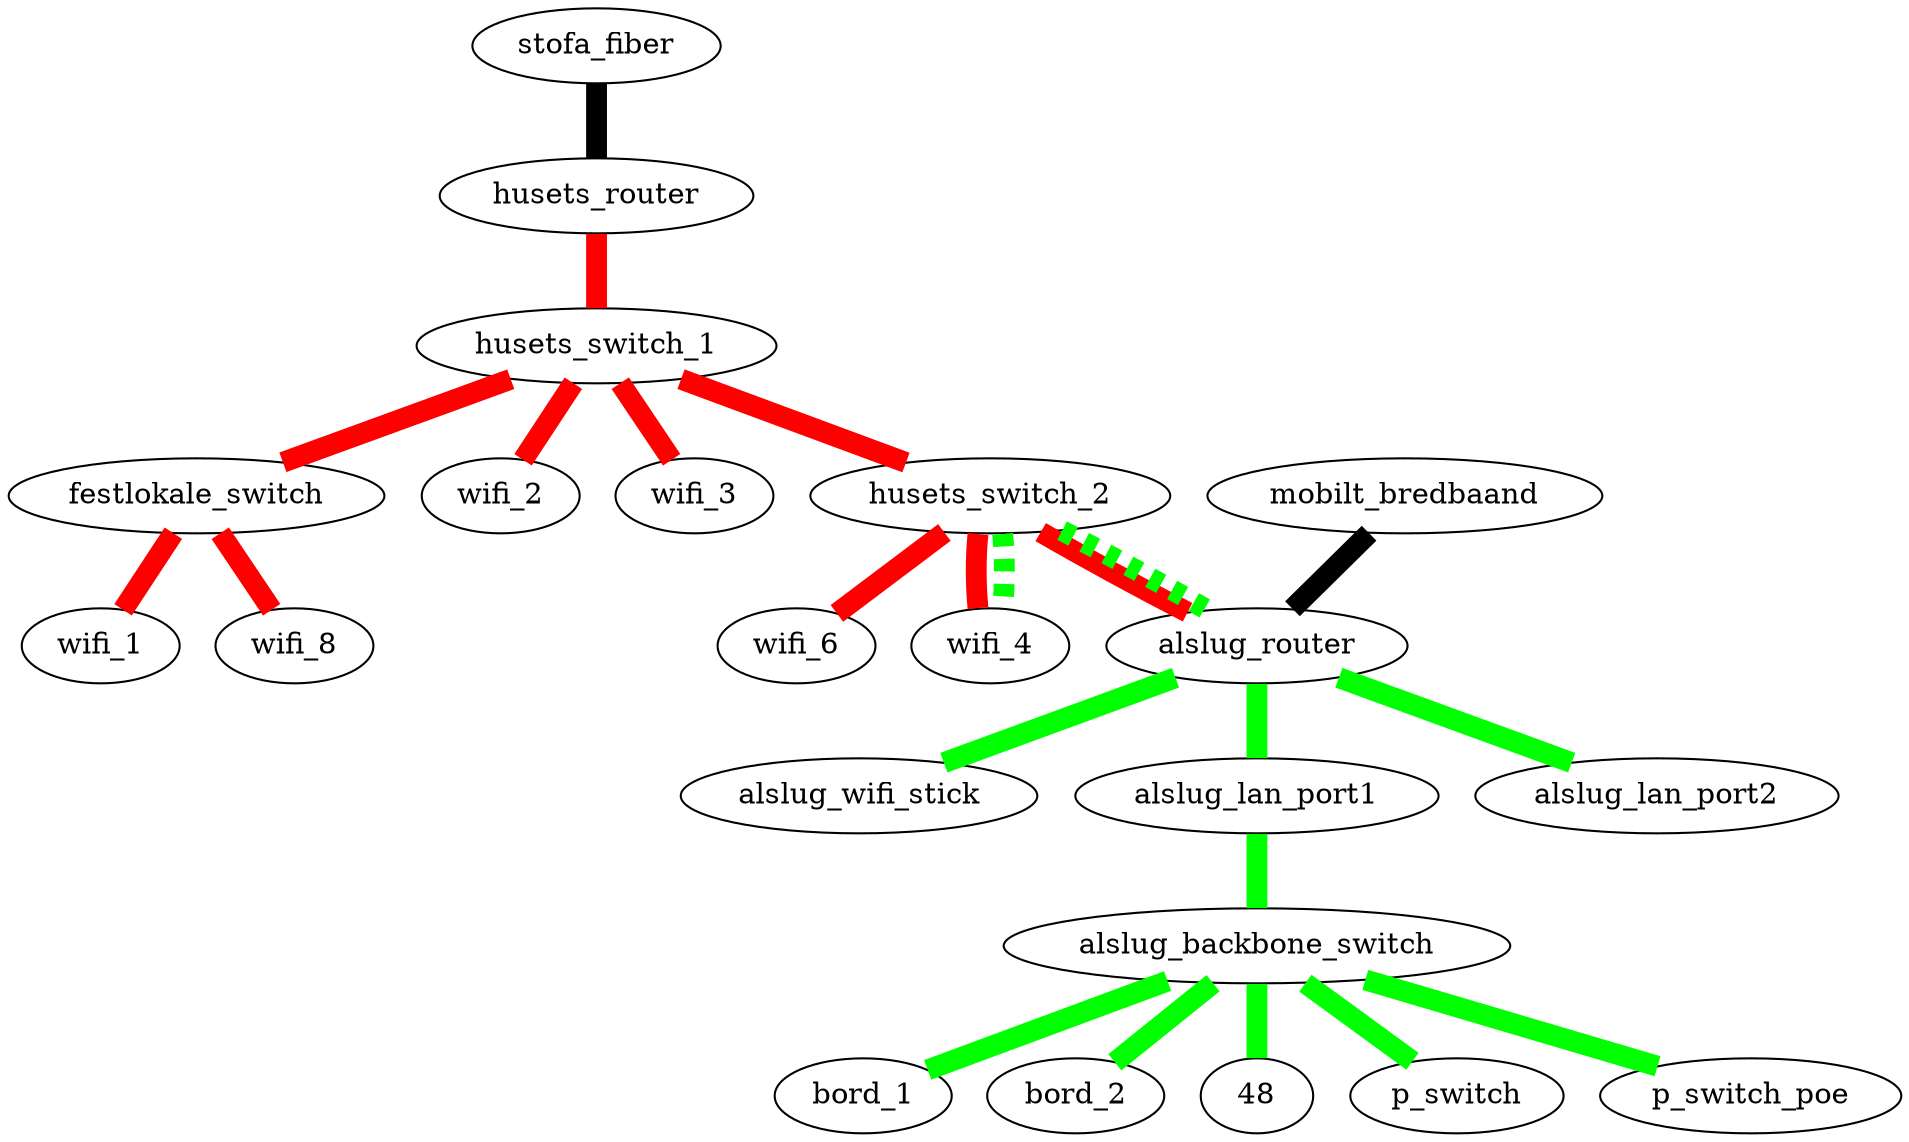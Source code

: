 digraph xxx {
  edge [ dir=none penwidth=10 ];
  
  // Internet forbindelser
  stofa_fiber      -> husets_router [ fillcolor=black style=filled ];
  mobilt_bredbaand -> alslug_router [ fillcolor=black style=filled ];
  
  // Husets forbindelser
  edge  [ color=red style=solid ];
  husets_router -> husets_switch_1 -> { husets_switch_2 festlokale_switch wifi_2 wifi_3 };
  husets_switch_2 -> { wifi_4 wifi_6 alslug_router};
  festlokale_switch -> { wifi_1 wifi_8 };

  // VLAN forbindelser over bakkensbros netværk
  edge  [ color=green style=dashed ];
  husets_switch_2 -> { alslug_router wifi_4 };
  
  // Interne forbindelser
  edge [ color=green style=solid ];
  alslug_router -> { alslug_wifi_stick alslug_lan_port1 alslug_lan_port2 };
  alslug_lan_port1 -> alslug_backbone_switch -> { bord_1 bord_2 48p_switch 48p_switch_poe }
}
